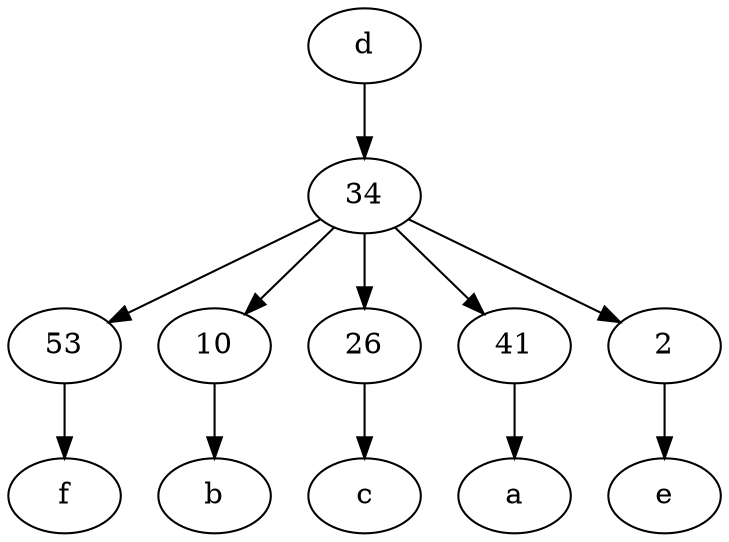 digraph  {
	53;
	10;
	34;
	26;
	41;
	d [pos="20,30!"];
	2;
	2 -> e;
	34 -> 2;
	53 -> f;
	26 -> c;
	d -> 34;
	34 -> 41;
	34 -> 10;
	34 -> 26;
	10 -> b;
	34 -> 53;
	41 -> a;

	}
